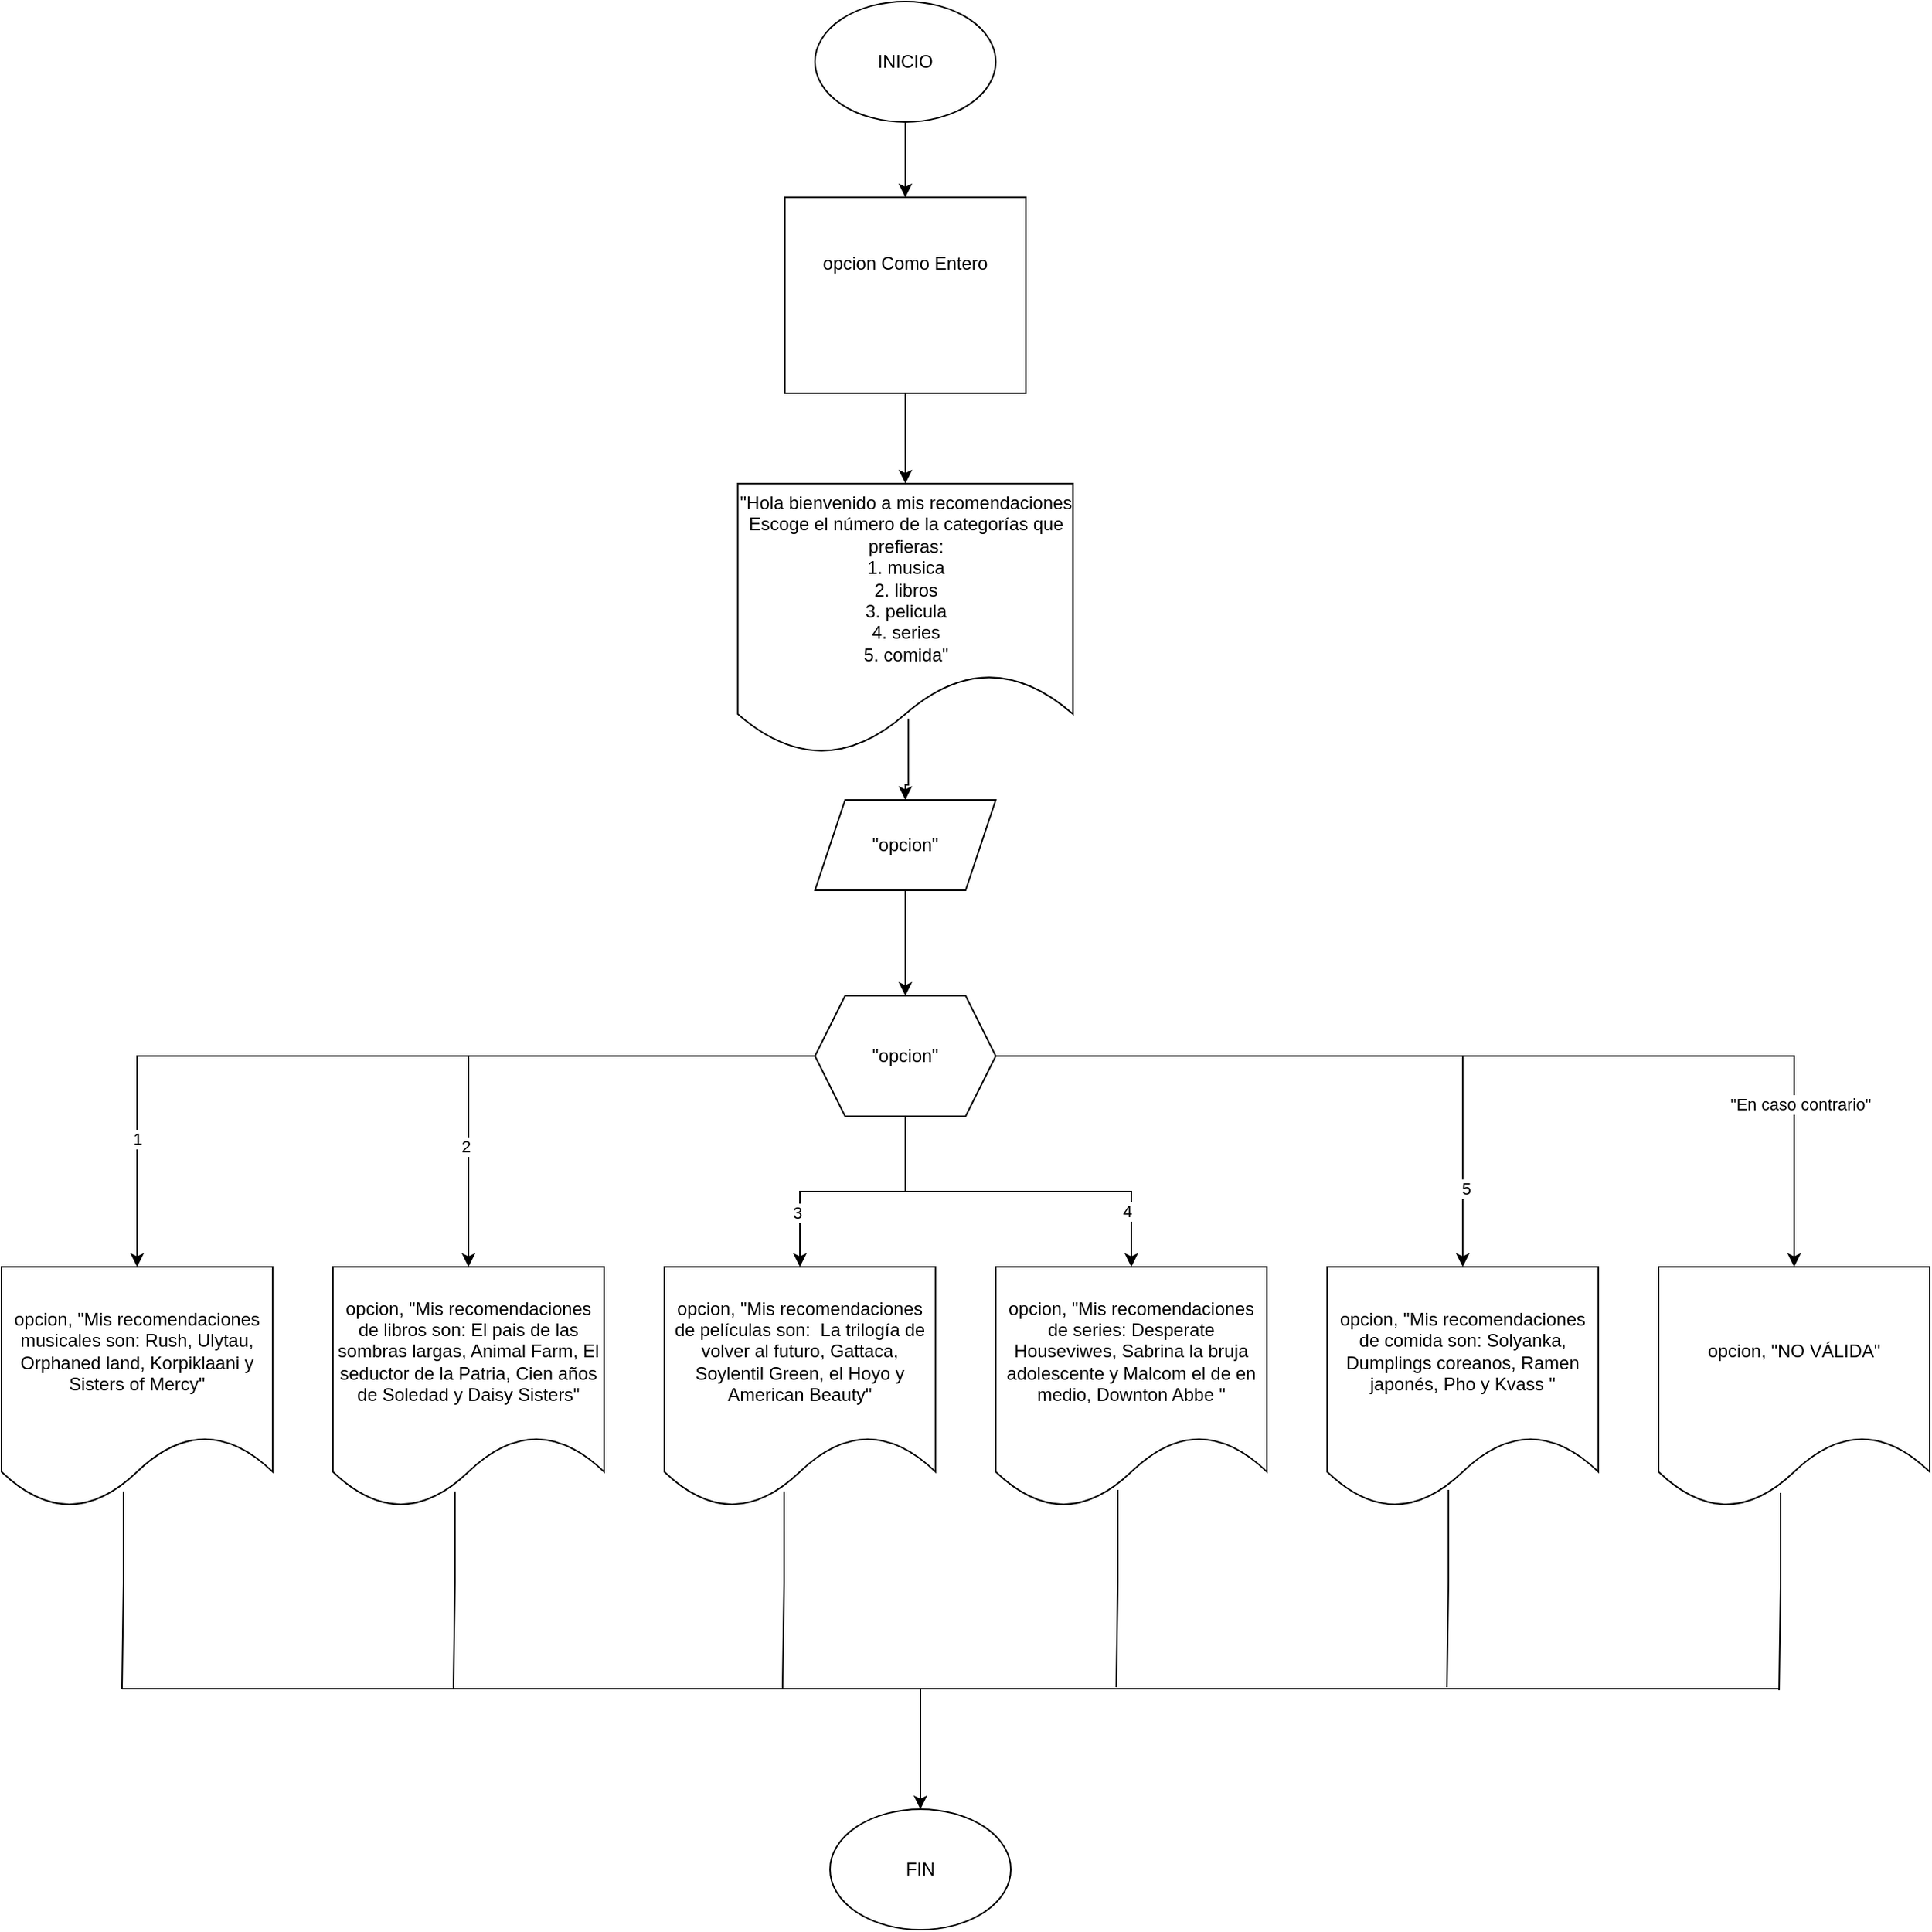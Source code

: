 <mxfile version="21.3.5" type="device" pages="2">
  <diagram name="Página-1" id="C2A1jALqTA_EUgnemGDY">
    <mxGraphModel dx="2284" dy="711" grid="1" gridSize="10" guides="1" tooltips="1" connect="1" arrows="1" fold="1" page="1" pageScale="1" pageWidth="850" pageHeight="1100" math="0" shadow="0">
      <root>
        <mxCell id="0" />
        <mxCell id="1" parent="0" />
        <mxCell id="o0utPA0-3fMKJmouzAOa-3" value="" style="edgeStyle=orthogonalEdgeStyle;rounded=0;orthogonalLoop=1;jettySize=auto;html=1;" edge="1" parent="1" source="o0utPA0-3fMKJmouzAOa-1" target="o0utPA0-3fMKJmouzAOa-2">
          <mxGeometry relative="1" as="geometry" />
        </mxCell>
        <mxCell id="o0utPA0-3fMKJmouzAOa-1" value="INICIO" style="ellipse;whiteSpace=wrap;html=1;" vertex="1" parent="1">
          <mxGeometry x="340" y="40" width="120" height="80" as="geometry" />
        </mxCell>
        <mxCell id="4MCsDgW-3FUcUiQcOGne-2" value="" style="edgeStyle=orthogonalEdgeStyle;rounded=0;orthogonalLoop=1;jettySize=auto;html=1;" edge="1" parent="1" source="o0utPA0-3fMKJmouzAOa-2" target="4MCsDgW-3FUcUiQcOGne-1">
          <mxGeometry relative="1" as="geometry" />
        </mxCell>
        <mxCell id="o0utPA0-3fMKJmouzAOa-2" value="opcion Como Entero&lt;br&gt;&lt;div&gt;&lt;br&gt;&lt;/div&gt;&lt;div&gt;&lt;br&gt;&lt;/div&gt;&lt;div&gt;&lt;br&gt;&lt;/div&gt;" style="whiteSpace=wrap;html=1;" vertex="1" parent="1">
          <mxGeometry x="320" y="170" width="160" height="130" as="geometry" />
        </mxCell>
        <mxCell id="qyN2jog4VA1zP8uaVj2I-2" value="" style="edgeStyle=orthogonalEdgeStyle;rounded=0;orthogonalLoop=1;jettySize=auto;html=1;exitX=0.509;exitY=0.867;exitDx=0;exitDy=0;exitPerimeter=0;" edge="1" parent="1" source="4MCsDgW-3FUcUiQcOGne-1" target="qyN2jog4VA1zP8uaVj2I-1">
          <mxGeometry relative="1" as="geometry" />
        </mxCell>
        <mxCell id="4MCsDgW-3FUcUiQcOGne-1" value="&lt;div&gt;&quot;Hola bienvenido a mis recomendaciones Escoge el número de la categorías que prefieras:&lt;/div&gt;&lt;div&gt;1. musica&lt;/div&gt;2. libros&lt;br&gt;3. pelicula&lt;br&gt;4. series&lt;br&gt;5. comida&quot;" style="shape=document;whiteSpace=wrap;html=1;boundedLbl=1;" vertex="1" parent="1">
          <mxGeometry x="288.75" y="360" width="222.5" height="180" as="geometry" />
        </mxCell>
        <mxCell id="g7HpNcafb_eA9cQg56Mi-2" value="" style="edgeStyle=orthogonalEdgeStyle;rounded=0;orthogonalLoop=1;jettySize=auto;html=1;" edge="1" parent="1" source="qyN2jog4VA1zP8uaVj2I-1" target="g7HpNcafb_eA9cQg56Mi-1">
          <mxGeometry relative="1" as="geometry" />
        </mxCell>
        <mxCell id="qyN2jog4VA1zP8uaVj2I-1" value="&quot;opcion&quot;" style="shape=parallelogram;perimeter=parallelogramPerimeter;whiteSpace=wrap;html=1;fixedSize=1;" vertex="1" parent="1">
          <mxGeometry x="340" y="570" width="120" height="60" as="geometry" />
        </mxCell>
        <mxCell id="vbV62_KwQ_cgDQArfJ26-2" value="" style="edgeStyle=orthogonalEdgeStyle;rounded=0;orthogonalLoop=1;jettySize=auto;html=1;" edge="1" parent="1" source="g7HpNcafb_eA9cQg56Mi-1" target="vbV62_KwQ_cgDQArfJ26-1">
          <mxGeometry relative="1" as="geometry" />
        </mxCell>
        <mxCell id="CHC32hZy1CRlPTOwHLyc-1" value="1" style="edgeLabel;html=1;align=center;verticalAlign=middle;resizable=0;points=[];" vertex="1" connectable="0" parent="vbV62_KwQ_cgDQArfJ26-2">
          <mxGeometry x="0.711" relative="1" as="geometry">
            <mxPoint as="offset" />
          </mxGeometry>
        </mxCell>
        <mxCell id="vbV62_KwQ_cgDQArfJ26-3" style="edgeStyle=orthogonalEdgeStyle;rounded=0;orthogonalLoop=1;jettySize=auto;html=1;" edge="1" parent="1" source="g7HpNcafb_eA9cQg56Mi-1" target="vbV62_KwQ_cgDQArfJ26-4">
          <mxGeometry relative="1" as="geometry">
            <mxPoint x="280" y="840" as="targetPoint" />
          </mxGeometry>
        </mxCell>
        <mxCell id="CHC32hZy1CRlPTOwHLyc-2" value="2" style="edgeLabel;html=1;align=center;verticalAlign=middle;resizable=0;points=[];" vertex="1" connectable="0" parent="vbV62_KwQ_cgDQArfJ26-3">
          <mxGeometry x="0.568" y="-2" relative="1" as="geometry">
            <mxPoint as="offset" />
          </mxGeometry>
        </mxCell>
        <mxCell id="vbV62_KwQ_cgDQArfJ26-6" value="" style="edgeStyle=orthogonalEdgeStyle;rounded=0;orthogonalLoop=1;jettySize=auto;html=1;" edge="1" parent="1" source="g7HpNcafb_eA9cQg56Mi-1" target="vbV62_KwQ_cgDQArfJ26-5">
          <mxGeometry relative="1" as="geometry" />
        </mxCell>
        <mxCell id="CHC32hZy1CRlPTOwHLyc-3" value="3" style="edgeLabel;html=1;align=center;verticalAlign=middle;resizable=0;points=[];" vertex="1" connectable="0" parent="vbV62_KwQ_cgDQArfJ26-6">
          <mxGeometry x="0.577" y="-2" relative="1" as="geometry">
            <mxPoint as="offset" />
          </mxGeometry>
        </mxCell>
        <mxCell id="vbV62_KwQ_cgDQArfJ26-7" style="edgeStyle=orthogonalEdgeStyle;rounded=0;orthogonalLoop=1;jettySize=auto;html=1;" edge="1" parent="1" source="g7HpNcafb_eA9cQg56Mi-1" target="vbV62_KwQ_cgDQArfJ26-8">
          <mxGeometry relative="1" as="geometry">
            <mxPoint x="450" y="880" as="targetPoint" />
            <Array as="points">
              <mxPoint x="400" y="830" />
              <mxPoint x="550" y="830" />
            </Array>
          </mxGeometry>
        </mxCell>
        <mxCell id="CHC32hZy1CRlPTOwHLyc-4" value="4" style="edgeLabel;html=1;align=center;verticalAlign=middle;resizable=0;points=[];" vertex="1" connectable="0" parent="vbV62_KwQ_cgDQArfJ26-7">
          <mxGeometry x="0.704" y="-3" relative="1" as="geometry">
            <mxPoint as="offset" />
          </mxGeometry>
        </mxCell>
        <mxCell id="vbV62_KwQ_cgDQArfJ26-10" value="" style="edgeStyle=orthogonalEdgeStyle;rounded=0;orthogonalLoop=1;jettySize=auto;html=1;" edge="1" parent="1" source="g7HpNcafb_eA9cQg56Mi-1" target="vbV62_KwQ_cgDQArfJ26-9">
          <mxGeometry relative="1" as="geometry" />
        </mxCell>
        <mxCell id="CHC32hZy1CRlPTOwHLyc-5" value="5" style="edgeLabel;html=1;align=center;verticalAlign=middle;resizable=0;points=[];" vertex="1" connectable="0" parent="vbV62_KwQ_cgDQArfJ26-10">
          <mxGeometry x="0.769" y="2" relative="1" as="geometry">
            <mxPoint as="offset" />
          </mxGeometry>
        </mxCell>
        <mxCell id="vbV62_KwQ_cgDQArfJ26-11" style="edgeStyle=orthogonalEdgeStyle;rounded=0;orthogonalLoop=1;jettySize=auto;html=1;" edge="1" parent="1" source="g7HpNcafb_eA9cQg56Mi-1" target="vbV62_KwQ_cgDQArfJ26-12">
          <mxGeometry relative="1" as="geometry">
            <mxPoint x="840" y="880" as="targetPoint" />
          </mxGeometry>
        </mxCell>
        <mxCell id="qJP4CGAvpcmhAhPFVXNk-1" value="&quot;En caso contrario&quot;" style="edgeLabel;html=1;align=center;verticalAlign=middle;resizable=0;points=[];" vertex="1" connectable="0" parent="vbV62_KwQ_cgDQArfJ26-11">
          <mxGeometry x="0.678" y="4" relative="1" as="geometry">
            <mxPoint as="offset" />
          </mxGeometry>
        </mxCell>
        <mxCell id="g7HpNcafb_eA9cQg56Mi-1" value="&quot;opcion&quot;" style="shape=hexagon;perimeter=hexagonPerimeter2;whiteSpace=wrap;html=1;fixedSize=1;" vertex="1" parent="1">
          <mxGeometry x="340" y="700" width="120" height="80" as="geometry" />
        </mxCell>
        <mxCell id="vbV62_KwQ_cgDQArfJ26-1" value="opcion, &quot;Mis recomendaciones musicales son: Rush, Ulytau, Orphaned land, Korpiklaani y Sisters of Mercy&quot;" style="shape=document;whiteSpace=wrap;html=1;boundedLbl=1;" vertex="1" parent="1">
          <mxGeometry x="-200" y="880" width="180" height="160" as="geometry" />
        </mxCell>
        <mxCell id="vbV62_KwQ_cgDQArfJ26-4" value="opcion, &quot;Mis recomendaciones de libros son: El pais de las sombras largas, Animal Farm, El seductor de la Patria, Cien años de Soledad y Daisy Sisters&quot;" style="shape=document;whiteSpace=wrap;html=1;boundedLbl=1;" vertex="1" parent="1">
          <mxGeometry x="20" y="880" width="180" height="160" as="geometry" />
        </mxCell>
        <mxCell id="vbV62_KwQ_cgDQArfJ26-5" value="opcion, &quot;Mis recomendaciones de películas son:&amp;nbsp; La trilogía de volver al futuro, Gattaca, Soylentil Green, el Hoyo y American Beauty&quot;" style="shape=document;whiteSpace=wrap;html=1;boundedLbl=1;" vertex="1" parent="1">
          <mxGeometry x="240" y="880" width="180" height="160" as="geometry" />
        </mxCell>
        <mxCell id="vbV62_KwQ_cgDQArfJ26-8" value="opcion, &quot;Mis recomendaciones de series: Desperate Houseviwes, Sabrina la bruja adolescente y Malcom el de en medio, Downton Abbe &quot;" style="shape=document;whiteSpace=wrap;html=1;boundedLbl=1;" vertex="1" parent="1">
          <mxGeometry x="460" y="880" width="180" height="160" as="geometry" />
        </mxCell>
        <mxCell id="vbV62_KwQ_cgDQArfJ26-9" value="opcion, &quot;Mis recomendaciones de comida son: Solyanka, Dumplings coreanos, Ramen japonés, Pho y Kvass &quot;" style="shape=document;whiteSpace=wrap;html=1;boundedLbl=1;" vertex="1" parent="1">
          <mxGeometry x="680" y="880" width="180" height="160" as="geometry" />
        </mxCell>
        <mxCell id="vbV62_KwQ_cgDQArfJ26-12" value="opcion, &quot;NO VÁLIDA&quot;" style="shape=document;whiteSpace=wrap;html=1;boundedLbl=1;" vertex="1" parent="1">
          <mxGeometry x="900" y="880" width="180" height="160" as="geometry" />
        </mxCell>
        <mxCell id="qJP4CGAvpcmhAhPFVXNk-2" value="FIN" style="ellipse;whiteSpace=wrap;html=1;" vertex="1" parent="1">
          <mxGeometry x="350" y="1240" width="120" height="80" as="geometry" />
        </mxCell>
        <mxCell id="qJP4CGAvpcmhAhPFVXNk-3" value="" style="endArrow=none;html=1;rounded=0;entryX=0.45;entryY=0.931;entryDx=0;entryDy=0;entryPerimeter=0;" edge="1" parent="1" target="vbV62_KwQ_cgDQArfJ26-1">
          <mxGeometry width="50" height="50" relative="1" as="geometry">
            <mxPoint x="-120" y="1160" as="sourcePoint" />
            <mxPoint x="-120" y="1050" as="targetPoint" />
            <Array as="points">
              <mxPoint x="-119" y="1090" />
            </Array>
          </mxGeometry>
        </mxCell>
        <mxCell id="qJP4CGAvpcmhAhPFVXNk-8" value="" style="endArrow=none;html=1;rounded=0;entryX=0.45;entryY=0.931;entryDx=0;entryDy=0;entryPerimeter=0;" edge="1" parent="1">
          <mxGeometry width="50" height="50" relative="1" as="geometry">
            <mxPoint x="100" y="1160" as="sourcePoint" />
            <mxPoint x="101" y="1029" as="targetPoint" />
            <Array as="points">
              <mxPoint x="101" y="1090" />
            </Array>
          </mxGeometry>
        </mxCell>
        <mxCell id="qJP4CGAvpcmhAhPFVXNk-9" value="" style="endArrow=none;html=1;rounded=0;entryX=0.45;entryY=0.931;entryDx=0;entryDy=0;entryPerimeter=0;" edge="1" parent="1">
          <mxGeometry width="50" height="50" relative="1" as="geometry">
            <mxPoint x="318.5" y="1160" as="sourcePoint" />
            <mxPoint x="319.5" y="1029" as="targetPoint" />
            <Array as="points">
              <mxPoint x="319.5" y="1090" />
            </Array>
          </mxGeometry>
        </mxCell>
        <mxCell id="qJP4CGAvpcmhAhPFVXNk-10" value="" style="endArrow=none;html=1;rounded=0;entryX=0.45;entryY=0.931;entryDx=0;entryDy=0;entryPerimeter=0;" edge="1" parent="1">
          <mxGeometry width="50" height="50" relative="1" as="geometry">
            <mxPoint x="540" y="1159" as="sourcePoint" />
            <mxPoint x="541" y="1028" as="targetPoint" />
            <Array as="points">
              <mxPoint x="541" y="1089" />
            </Array>
          </mxGeometry>
        </mxCell>
        <mxCell id="qJP4CGAvpcmhAhPFVXNk-11" value="" style="endArrow=none;html=1;rounded=0;entryX=0.45;entryY=0.931;entryDx=0;entryDy=0;entryPerimeter=0;" edge="1" parent="1">
          <mxGeometry width="50" height="50" relative="1" as="geometry">
            <mxPoint x="759.5" y="1159" as="sourcePoint" />
            <mxPoint x="760.5" y="1028" as="targetPoint" />
            <Array as="points">
              <mxPoint x="760.5" y="1089" />
            </Array>
          </mxGeometry>
        </mxCell>
        <mxCell id="qJP4CGAvpcmhAhPFVXNk-12" value="" style="endArrow=none;html=1;rounded=0;entryX=0.45;entryY=0.931;entryDx=0;entryDy=0;entryPerimeter=0;" edge="1" parent="1">
          <mxGeometry width="50" height="50" relative="1" as="geometry">
            <mxPoint x="980" y="1161" as="sourcePoint" />
            <mxPoint x="981" y="1030" as="targetPoint" />
            <Array as="points">
              <mxPoint x="981" y="1091" />
            </Array>
          </mxGeometry>
        </mxCell>
        <mxCell id="qJP4CGAvpcmhAhPFVXNk-13" value="" style="endArrow=none;html=1;rounded=0;" edge="1" parent="1">
          <mxGeometry width="50" height="50" relative="1" as="geometry">
            <mxPoint x="-120" y="1160" as="sourcePoint" />
            <mxPoint x="980" y="1160" as="targetPoint" />
          </mxGeometry>
        </mxCell>
        <mxCell id="qJP4CGAvpcmhAhPFVXNk-14" value="" style="endArrow=classic;html=1;rounded=0;" edge="1" parent="1" target="qJP4CGAvpcmhAhPFVXNk-2">
          <mxGeometry width="50" height="50" relative="1" as="geometry">
            <mxPoint x="410" y="1160" as="sourcePoint" />
            <mxPoint x="420" y="1030" as="targetPoint" />
          </mxGeometry>
        </mxCell>
      </root>
    </mxGraphModel>
  </diagram>
  <diagram id="K4Lx7p6xCT88aKOrAM7V" name="Página-2">
    <mxGraphModel dx="1434" dy="711" grid="1" gridSize="10" guides="1" tooltips="1" connect="1" arrows="1" fold="1" page="1" pageScale="1" pageWidth="850" pageHeight="1100" math="0" shadow="0">
      <root>
        <mxCell id="0" />
        <mxCell id="1" parent="0" />
        <mxCell id="cYRM0gtvB-JwlSaKfawE-1" value="" style="edgeStyle=orthogonalEdgeStyle;rounded=0;orthogonalLoop=1;jettySize=auto;html=1;" edge="1" parent="1" source="cYRM0gtvB-JwlSaKfawE-2" target="cYRM0gtvB-JwlSaKfawE-4">
          <mxGeometry relative="1" as="geometry" />
        </mxCell>
        <mxCell id="cYRM0gtvB-JwlSaKfawE-2" value="Inicio" style="ellipse;whiteSpace=wrap;html=1;" vertex="1" parent="1">
          <mxGeometry x="580" y="20" width="120" height="80" as="geometry" />
        </mxCell>
        <mxCell id="cYRM0gtvB-JwlSaKfawE-3" value="" style="edgeStyle=orthogonalEdgeStyle;rounded=0;orthogonalLoop=1;jettySize=auto;html=1;" edge="1" parent="1" source="cYRM0gtvB-JwlSaKfawE-4" target="cYRM0gtvB-JwlSaKfawE-6">
          <mxGeometry relative="1" as="geometry" />
        </mxCell>
        <mxCell id="cYRM0gtvB-JwlSaKfawE-4" value="Definir letra como caracter" style="whiteSpace=wrap;html=1;" vertex="1" parent="1">
          <mxGeometry x="580" y="190" width="120" height="60" as="geometry" />
        </mxCell>
        <mxCell id="cYRM0gtvB-JwlSaKfawE-5" value="" style="edgeStyle=orthogonalEdgeStyle;rounded=0;orthogonalLoop=1;jettySize=auto;html=1;" edge="1" parent="1" source="cYRM0gtvB-JwlSaKfawE-6" target="cYRM0gtvB-JwlSaKfawE-8">
          <mxGeometry relative="1" as="geometry" />
        </mxCell>
        <mxCell id="cYRM0gtvB-JwlSaKfawE-6" value="&lt;div&gt;&quot;Ingresa una letra&quot;&lt;/div&gt;&lt;div&gt;&lt;br&gt;&lt;/div&gt;" style="shape=document;whiteSpace=wrap;html=1;boundedLbl=1;" vertex="1" parent="1">
          <mxGeometry x="580" y="320" width="120" height="80" as="geometry" />
        </mxCell>
        <mxCell id="cYRM0gtvB-JwlSaKfawE-7" value="" style="edgeStyle=orthogonalEdgeStyle;rounded=0;orthogonalLoop=1;jettySize=auto;html=1;" edge="1" parent="1" source="cYRM0gtvB-JwlSaKfawE-8" target="cYRM0gtvB-JwlSaKfawE-21">
          <mxGeometry relative="1" as="geometry" />
        </mxCell>
        <mxCell id="cYRM0gtvB-JwlSaKfawE-8" value="letra" style="shape=parallelogram;perimeter=parallelogramPerimeter;whiteSpace=wrap;html=1;fixedSize=1;" vertex="1" parent="1">
          <mxGeometry x="580" y="490" width="120" height="60" as="geometry" />
        </mxCell>
        <mxCell id="cYRM0gtvB-JwlSaKfawE-9" value="" style="edgeStyle=orthogonalEdgeStyle;rounded=0;orthogonalLoop=1;jettySize=auto;html=1;" edge="1" parent="1" source="cYRM0gtvB-JwlSaKfawE-21" target="cYRM0gtvB-JwlSaKfawE-22">
          <mxGeometry relative="1" as="geometry">
            <Array as="points">
              <mxPoint x="250" y="660" />
            </Array>
          </mxGeometry>
        </mxCell>
        <mxCell id="cYRM0gtvB-JwlSaKfawE-10" value="a" style="edgeLabel;html=1;align=center;verticalAlign=middle;resizable=0;points=[];" vertex="1" connectable="0" parent="cYRM0gtvB-JwlSaKfawE-9">
          <mxGeometry x="0.622" y="2" relative="1" as="geometry">
            <mxPoint as="offset" />
          </mxGeometry>
        </mxCell>
        <mxCell id="cYRM0gtvB-JwlSaKfawE-11" style="edgeStyle=orthogonalEdgeStyle;rounded=0;orthogonalLoop=1;jettySize=auto;html=1;" edge="1" parent="1" source="cYRM0gtvB-JwlSaKfawE-21" target="cYRM0gtvB-JwlSaKfawE-27">
          <mxGeometry relative="1" as="geometry">
            <mxPoint x="1040" y="770" as="targetPoint" />
            <Array as="points">
              <mxPoint x="1041" y="660" />
            </Array>
          </mxGeometry>
        </mxCell>
        <mxCell id="cYRM0gtvB-JwlSaKfawE-12" value="&quot;En caso contrario&quot;" style="edgeLabel;html=1;align=center;verticalAlign=middle;resizable=0;points=[];" vertex="1" connectable="0" parent="cYRM0gtvB-JwlSaKfawE-11">
          <mxGeometry x="0.002" y="4" relative="1" as="geometry">
            <mxPoint as="offset" />
          </mxGeometry>
        </mxCell>
        <mxCell id="cYRM0gtvB-JwlSaKfawE-13" style="edgeStyle=orthogonalEdgeStyle;rounded=0;orthogonalLoop=1;jettySize=auto;html=1;entryX=0.5;entryY=0;entryDx=0;entryDy=0;" edge="1" parent="1" source="cYRM0gtvB-JwlSaKfawE-21" target="cYRM0gtvB-JwlSaKfawE-24">
          <mxGeometry relative="1" as="geometry">
            <Array as="points">
              <mxPoint x="640" y="740" />
              <mxPoint x="550" y="740" />
            </Array>
          </mxGeometry>
        </mxCell>
        <mxCell id="cYRM0gtvB-JwlSaKfawE-14" value="i" style="edgeLabel;html=1;align=center;verticalAlign=middle;resizable=0;points=[];" vertex="1" connectable="0" parent="cYRM0gtvB-JwlSaKfawE-13">
          <mxGeometry x="0.624" y="-2" relative="1" as="geometry">
            <mxPoint as="offset" />
          </mxGeometry>
        </mxCell>
        <mxCell id="cYRM0gtvB-JwlSaKfawE-15" style="edgeStyle=orthogonalEdgeStyle;rounded=0;orthogonalLoop=1;jettySize=auto;html=1;entryX=0.5;entryY=0;entryDx=0;entryDy=0;" edge="1" parent="1" source="cYRM0gtvB-JwlSaKfawE-21" target="cYRM0gtvB-JwlSaKfawE-25">
          <mxGeometry relative="1" as="geometry" />
        </mxCell>
        <mxCell id="cYRM0gtvB-JwlSaKfawE-16" value="O" style="edgeLabel;html=1;align=center;verticalAlign=middle;resizable=0;points=[];" vertex="1" connectable="0" parent="cYRM0gtvB-JwlSaKfawE-15">
          <mxGeometry x="0.6" relative="1" as="geometry">
            <mxPoint as="offset" />
          </mxGeometry>
        </mxCell>
        <mxCell id="cYRM0gtvB-JwlSaKfawE-17" style="edgeStyle=orthogonalEdgeStyle;rounded=0;orthogonalLoop=1;jettySize=auto;html=1;" edge="1" parent="1" source="cYRM0gtvB-JwlSaKfawE-21" target="cYRM0gtvB-JwlSaKfawE-23">
          <mxGeometry relative="1" as="geometry" />
        </mxCell>
        <mxCell id="cYRM0gtvB-JwlSaKfawE-18" value="e" style="edgeLabel;html=1;align=center;verticalAlign=middle;resizable=0;points=[];" vertex="1" connectable="0" parent="cYRM0gtvB-JwlSaKfawE-17">
          <mxGeometry x="0.667" y="5" relative="1" as="geometry">
            <mxPoint as="offset" />
          </mxGeometry>
        </mxCell>
        <mxCell id="cYRM0gtvB-JwlSaKfawE-19" style="edgeStyle=orthogonalEdgeStyle;rounded=0;orthogonalLoop=1;jettySize=auto;html=1;" edge="1" parent="1" source="cYRM0gtvB-JwlSaKfawE-21" target="cYRM0gtvB-JwlSaKfawE-26">
          <mxGeometry relative="1" as="geometry" />
        </mxCell>
        <mxCell id="cYRM0gtvB-JwlSaKfawE-20" value="U" style="edgeLabel;html=1;align=center;verticalAlign=middle;resizable=0;points=[];" vertex="1" connectable="0" parent="cYRM0gtvB-JwlSaKfawE-19">
          <mxGeometry x="0.4" relative="1" as="geometry">
            <mxPoint as="offset" />
          </mxGeometry>
        </mxCell>
        <mxCell id="cYRM0gtvB-JwlSaKfawE-21" value="letra" style="shape=hexagon;perimeter=hexagonPerimeter2;whiteSpace=wrap;html=1;fixedSize=1;" vertex="1" parent="1">
          <mxGeometry x="580" y="620" width="120" height="80" as="geometry" />
        </mxCell>
        <mxCell id="cYRM0gtvB-JwlSaKfawE-22" value="letra, &quot;es vocal y es la a&quot;" style="shape=document;whiteSpace=wrap;html=1;boundedLbl=1;" vertex="1" parent="1">
          <mxGeometry x="190" y="780" width="120" height="80" as="geometry" />
        </mxCell>
        <mxCell id="cYRM0gtvB-JwlSaKfawE-23" value="letra, &quot;es vocal y es la e&quot;" style="shape=document;whiteSpace=wrap;html=1;boundedLbl=1;" vertex="1" parent="1">
          <mxGeometry x="340" y="780" width="120" height="80" as="geometry" />
        </mxCell>
        <mxCell id="cYRM0gtvB-JwlSaKfawE-24" value="letra, &quot;es vocal y es la i&quot;" style="shape=document;whiteSpace=wrap;html=1;boundedLbl=1;" vertex="1" parent="1">
          <mxGeometry x="490" y="780" width="120" height="80" as="geometry" />
        </mxCell>
        <mxCell id="cYRM0gtvB-JwlSaKfawE-25" value="letra, &quot;es vocal y es la o&quot;" style="shape=document;whiteSpace=wrap;html=1;boundedLbl=1;" vertex="1" parent="1">
          <mxGeometry x="650" y="780" width="120" height="80" as="geometry" />
        </mxCell>
        <mxCell id="cYRM0gtvB-JwlSaKfawE-26" value="letra, &quot;es vocal y es la u&quot;" style="shape=document;whiteSpace=wrap;html=1;boundedLbl=1;" vertex="1" parent="1">
          <mxGeometry x="810" y="780" width="120" height="80" as="geometry" />
        </mxCell>
        <mxCell id="cYRM0gtvB-JwlSaKfawE-27" value="letra, &quot;no es vocal&quot;" style="shape=document;whiteSpace=wrap;html=1;boundedLbl=1;" vertex="1" parent="1">
          <mxGeometry x="1000" y="780" width="120" height="80" as="geometry" />
        </mxCell>
        <mxCell id="cYRM0gtvB-JwlSaKfawE-28" value="Fin" style="ellipse;whiteSpace=wrap;html=1;" vertex="1" parent="1">
          <mxGeometry x="580" y="980" width="120" height="80" as="geometry" />
        </mxCell>
        <mxCell id="cYRM0gtvB-JwlSaKfawE-29" value="" style="endArrow=none;html=1;rounded=0;" edge="1" parent="1">
          <mxGeometry width="50" height="50" relative="1" as="geometry">
            <mxPoint x="250.5" y="938" as="sourcePoint" />
            <mxPoint x="250" y="848" as="targetPoint" />
          </mxGeometry>
        </mxCell>
        <mxCell id="cYRM0gtvB-JwlSaKfawE-30" value="" style="endArrow=none;html=1;rounded=0;" edge="1" parent="1">
          <mxGeometry width="50" height="50" relative="1" as="geometry">
            <mxPoint x="400" y="938" as="sourcePoint" />
            <mxPoint x="399.5" y="848" as="targetPoint" />
          </mxGeometry>
        </mxCell>
        <mxCell id="cYRM0gtvB-JwlSaKfawE-31" value="" style="endArrow=none;html=1;rounded=0;" edge="1" parent="1">
          <mxGeometry width="50" height="50" relative="1" as="geometry">
            <mxPoint x="550" y="938" as="sourcePoint" />
            <mxPoint x="549.5" y="848" as="targetPoint" />
          </mxGeometry>
        </mxCell>
        <mxCell id="cYRM0gtvB-JwlSaKfawE-32" value="" style="endArrow=none;html=1;rounded=0;" edge="1" parent="1">
          <mxGeometry width="50" height="50" relative="1" as="geometry">
            <mxPoint x="700" y="940" as="sourcePoint" />
            <mxPoint x="700" y="860" as="targetPoint" />
          </mxGeometry>
        </mxCell>
        <mxCell id="cYRM0gtvB-JwlSaKfawE-33" value="" style="endArrow=none;html=1;rounded=0;" edge="1" parent="1">
          <mxGeometry width="50" height="50" relative="1" as="geometry">
            <mxPoint x="860.5" y="938" as="sourcePoint" />
            <mxPoint x="860" y="848" as="targetPoint" />
          </mxGeometry>
        </mxCell>
        <mxCell id="cYRM0gtvB-JwlSaKfawE-34" value="" style="endArrow=none;html=1;rounded=0;" edge="1" parent="1">
          <mxGeometry width="50" height="50" relative="1" as="geometry">
            <mxPoint x="1060" y="938" as="sourcePoint" />
            <mxPoint x="1059.5" y="848" as="targetPoint" />
          </mxGeometry>
        </mxCell>
        <mxCell id="cYRM0gtvB-JwlSaKfawE-35" value="" style="endArrow=none;html=1;rounded=0;" edge="1" parent="1">
          <mxGeometry width="50" height="50" relative="1" as="geometry">
            <mxPoint x="250" y="940" as="sourcePoint" />
            <mxPoint x="1060" y="940" as="targetPoint" />
          </mxGeometry>
        </mxCell>
        <mxCell id="cYRM0gtvB-JwlSaKfawE-36" value="" style="endArrow=classic;html=1;rounded=0;" edge="1" parent="1">
          <mxGeometry width="50" height="50" relative="1" as="geometry">
            <mxPoint x="640" y="940" as="sourcePoint" />
            <mxPoint x="639.5" y="980" as="targetPoint" />
          </mxGeometry>
        </mxCell>
      </root>
    </mxGraphModel>
  </diagram>
</mxfile>
